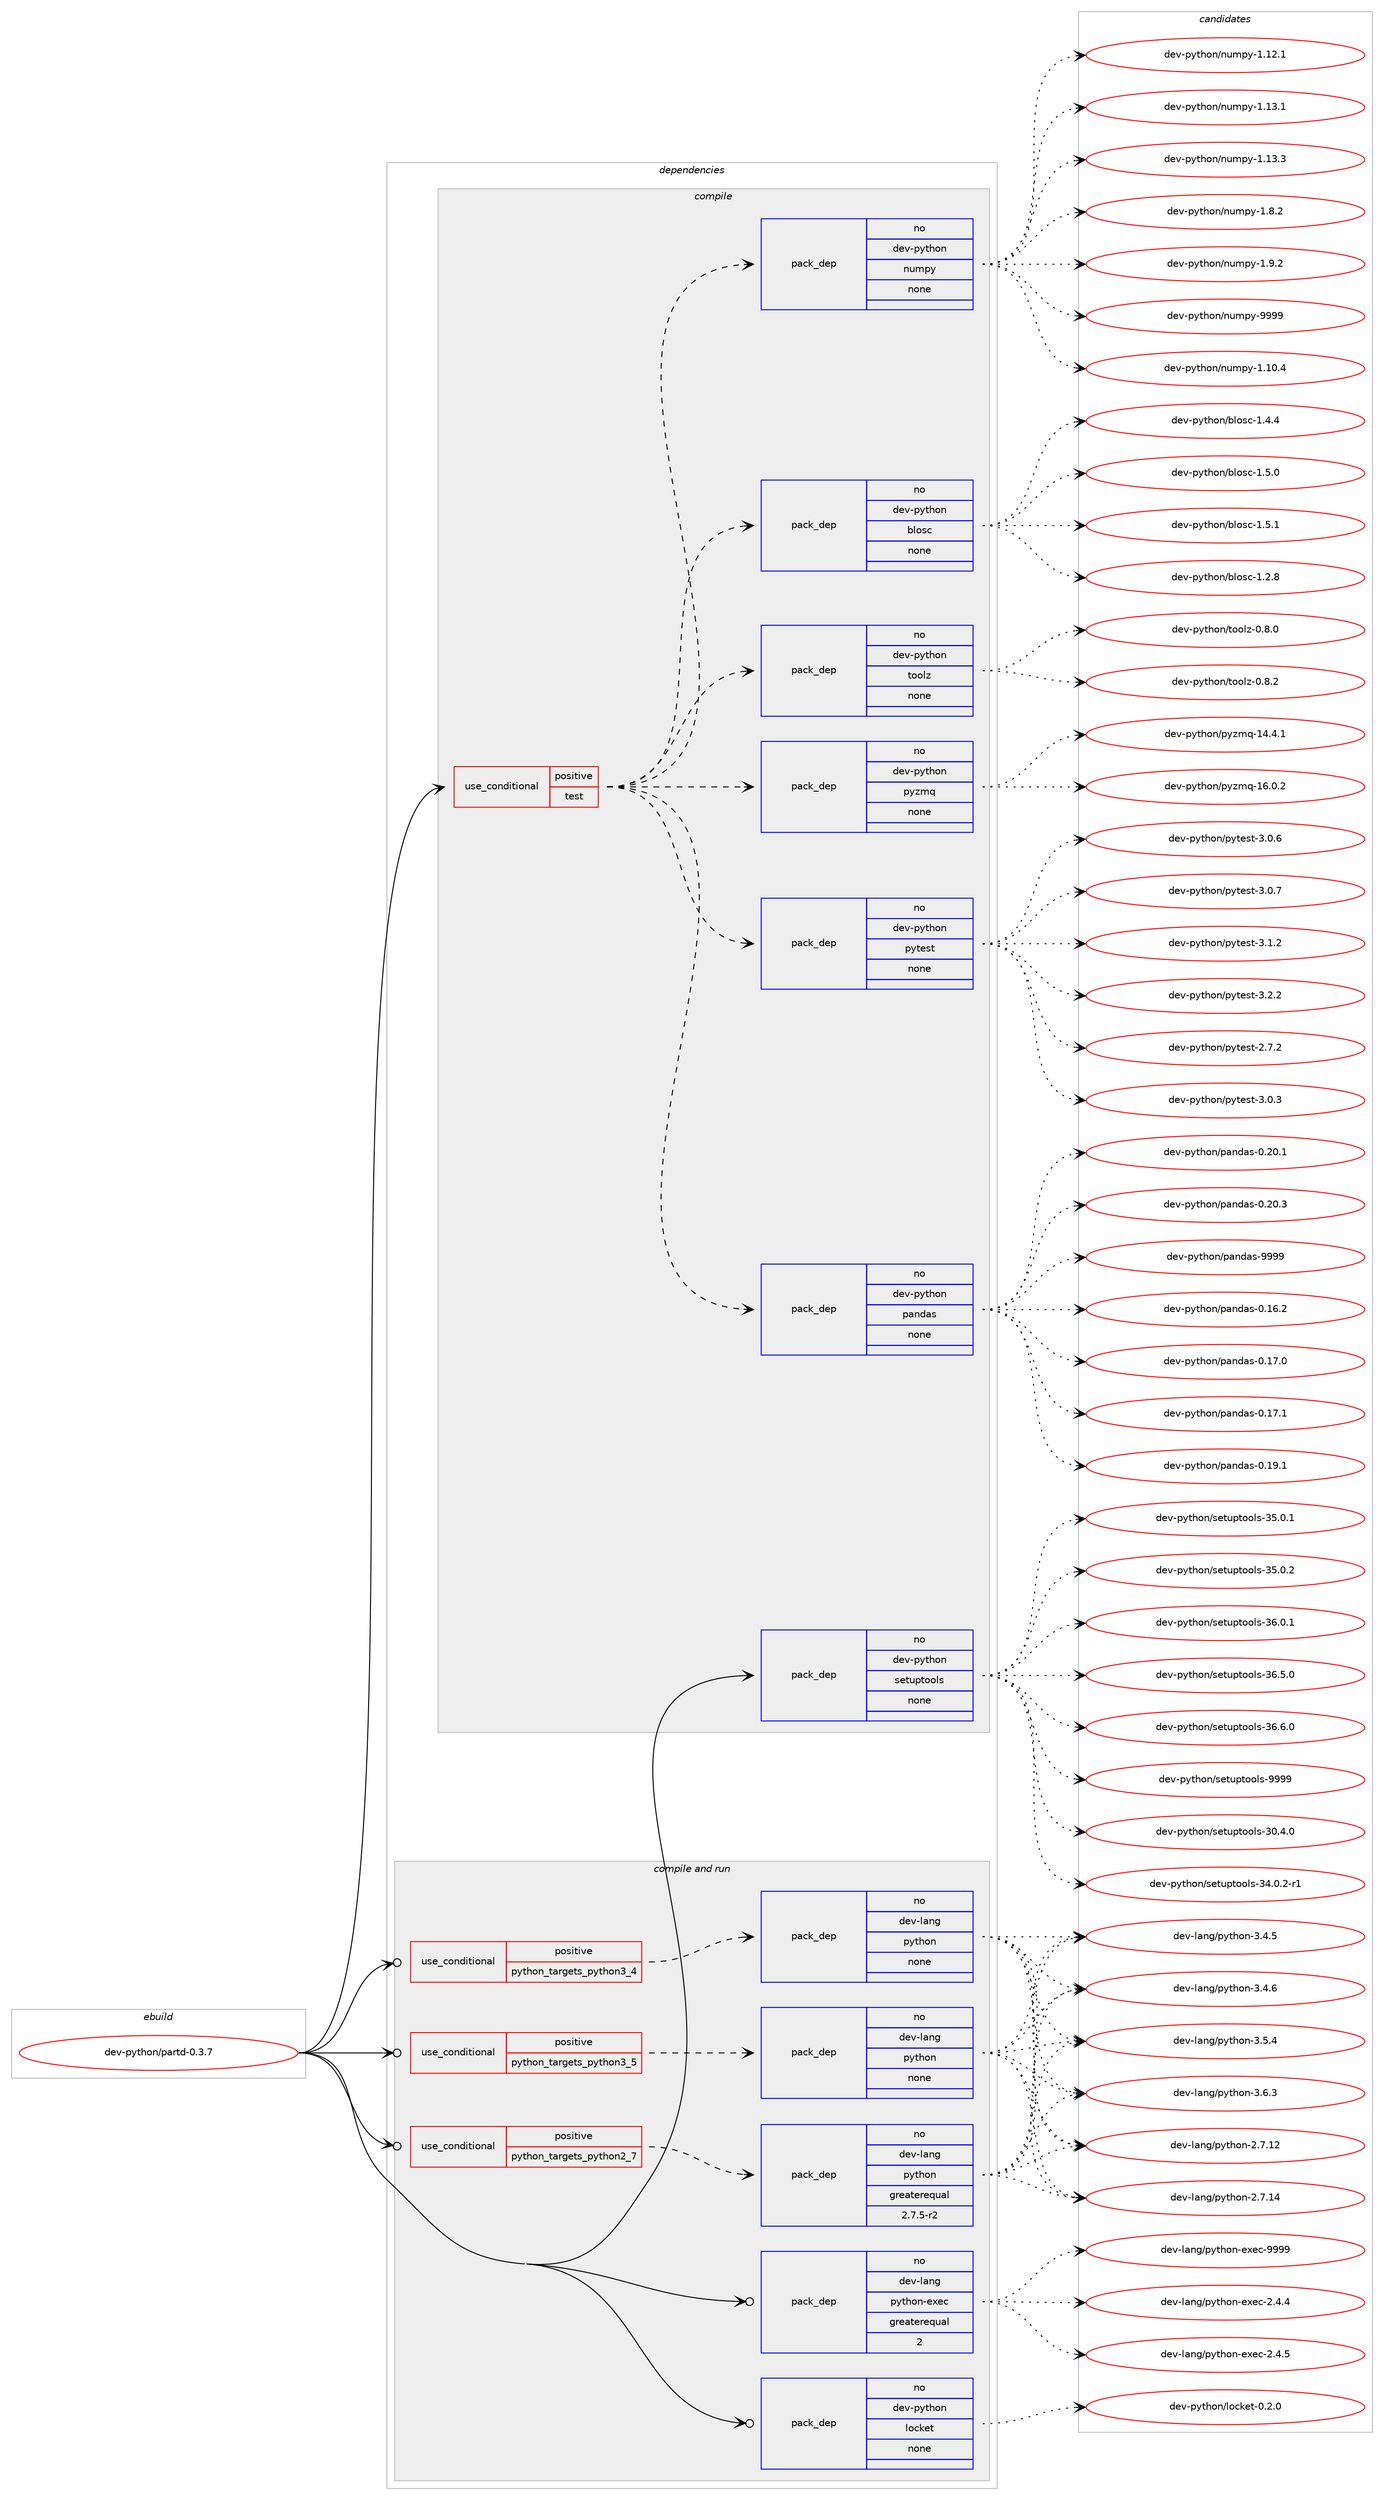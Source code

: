 digraph prolog {

# *************
# Graph options
# *************

newrank=true;
concentrate=true;
compound=true;
graph [rankdir=LR,fontname=Helvetica,fontsize=10,ranksep=1.5];#, ranksep=2.5, nodesep=0.2];
edge  [arrowhead=vee];
node  [fontname=Helvetica,fontsize=10];

# **********
# The ebuild
# **********

subgraph cluster_leftcol {
color=gray;
rank=same;
label=<<i>ebuild</i>>;
id [label="dev-python/partd-0.3.7", color=red, width=4, href="../dev-python/partd-0.3.7.svg"];
}

# ****************
# The dependencies
# ****************

subgraph cluster_midcol {
color=gray;
label=<<i>dependencies</i>>;
subgraph cluster_compile {
fillcolor="#eeeeee";
style=filled;
label=<<i>compile</i>>;
subgraph cond36994 {
dependency172376 [label=<<TABLE BORDER="0" CELLBORDER="1" CELLSPACING="0" CELLPADDING="4"><TR><TD ROWSPAN="3" CELLPADDING="10">use_conditional</TD></TR><TR><TD>positive</TD></TR><TR><TD>test</TD></TR></TABLE>>, shape=none, color=red];
subgraph pack131475 {
dependency172377 [label=<<TABLE BORDER="0" CELLBORDER="1" CELLSPACING="0" CELLPADDING="4" WIDTH="220"><TR><TD ROWSPAN="6" CELLPADDING="30">pack_dep</TD></TR><TR><TD WIDTH="110">no</TD></TR><TR><TD>dev-python</TD></TR><TR><TD>blosc</TD></TR><TR><TD>none</TD></TR><TR><TD></TD></TR></TABLE>>, shape=none, color=blue];
}
dependency172376:e -> dependency172377:w [weight=20,style="dashed",arrowhead="vee"];
subgraph pack131476 {
dependency172378 [label=<<TABLE BORDER="0" CELLBORDER="1" CELLSPACING="0" CELLPADDING="4" WIDTH="220"><TR><TD ROWSPAN="6" CELLPADDING="30">pack_dep</TD></TR><TR><TD WIDTH="110">no</TD></TR><TR><TD>dev-python</TD></TR><TR><TD>numpy</TD></TR><TR><TD>none</TD></TR><TR><TD></TD></TR></TABLE>>, shape=none, color=blue];
}
dependency172376:e -> dependency172378:w [weight=20,style="dashed",arrowhead="vee"];
subgraph pack131477 {
dependency172379 [label=<<TABLE BORDER="0" CELLBORDER="1" CELLSPACING="0" CELLPADDING="4" WIDTH="220"><TR><TD ROWSPAN="6" CELLPADDING="30">pack_dep</TD></TR><TR><TD WIDTH="110">no</TD></TR><TR><TD>dev-python</TD></TR><TR><TD>pandas</TD></TR><TR><TD>none</TD></TR><TR><TD></TD></TR></TABLE>>, shape=none, color=blue];
}
dependency172376:e -> dependency172379:w [weight=20,style="dashed",arrowhead="vee"];
subgraph pack131478 {
dependency172380 [label=<<TABLE BORDER="0" CELLBORDER="1" CELLSPACING="0" CELLPADDING="4" WIDTH="220"><TR><TD ROWSPAN="6" CELLPADDING="30">pack_dep</TD></TR><TR><TD WIDTH="110">no</TD></TR><TR><TD>dev-python</TD></TR><TR><TD>pytest</TD></TR><TR><TD>none</TD></TR><TR><TD></TD></TR></TABLE>>, shape=none, color=blue];
}
dependency172376:e -> dependency172380:w [weight=20,style="dashed",arrowhead="vee"];
subgraph pack131479 {
dependency172381 [label=<<TABLE BORDER="0" CELLBORDER="1" CELLSPACING="0" CELLPADDING="4" WIDTH="220"><TR><TD ROWSPAN="6" CELLPADDING="30">pack_dep</TD></TR><TR><TD WIDTH="110">no</TD></TR><TR><TD>dev-python</TD></TR><TR><TD>pyzmq</TD></TR><TR><TD>none</TD></TR><TR><TD></TD></TR></TABLE>>, shape=none, color=blue];
}
dependency172376:e -> dependency172381:w [weight=20,style="dashed",arrowhead="vee"];
subgraph pack131480 {
dependency172382 [label=<<TABLE BORDER="0" CELLBORDER="1" CELLSPACING="0" CELLPADDING="4" WIDTH="220"><TR><TD ROWSPAN="6" CELLPADDING="30">pack_dep</TD></TR><TR><TD WIDTH="110">no</TD></TR><TR><TD>dev-python</TD></TR><TR><TD>toolz</TD></TR><TR><TD>none</TD></TR><TR><TD></TD></TR></TABLE>>, shape=none, color=blue];
}
dependency172376:e -> dependency172382:w [weight=20,style="dashed",arrowhead="vee"];
}
id:e -> dependency172376:w [weight=20,style="solid",arrowhead="vee"];
subgraph pack131481 {
dependency172383 [label=<<TABLE BORDER="0" CELLBORDER="1" CELLSPACING="0" CELLPADDING="4" WIDTH="220"><TR><TD ROWSPAN="6" CELLPADDING="30">pack_dep</TD></TR><TR><TD WIDTH="110">no</TD></TR><TR><TD>dev-python</TD></TR><TR><TD>setuptools</TD></TR><TR><TD>none</TD></TR><TR><TD></TD></TR></TABLE>>, shape=none, color=blue];
}
id:e -> dependency172383:w [weight=20,style="solid",arrowhead="vee"];
}
subgraph cluster_compileandrun {
fillcolor="#eeeeee";
style=filled;
label=<<i>compile and run</i>>;
subgraph cond36995 {
dependency172384 [label=<<TABLE BORDER="0" CELLBORDER="1" CELLSPACING="0" CELLPADDING="4"><TR><TD ROWSPAN="3" CELLPADDING="10">use_conditional</TD></TR><TR><TD>positive</TD></TR><TR><TD>python_targets_python2_7</TD></TR></TABLE>>, shape=none, color=red];
subgraph pack131482 {
dependency172385 [label=<<TABLE BORDER="0" CELLBORDER="1" CELLSPACING="0" CELLPADDING="4" WIDTH="220"><TR><TD ROWSPAN="6" CELLPADDING="30">pack_dep</TD></TR><TR><TD WIDTH="110">no</TD></TR><TR><TD>dev-lang</TD></TR><TR><TD>python</TD></TR><TR><TD>greaterequal</TD></TR><TR><TD>2.7.5-r2</TD></TR></TABLE>>, shape=none, color=blue];
}
dependency172384:e -> dependency172385:w [weight=20,style="dashed",arrowhead="vee"];
}
id:e -> dependency172384:w [weight=20,style="solid",arrowhead="odotvee"];
subgraph cond36996 {
dependency172386 [label=<<TABLE BORDER="0" CELLBORDER="1" CELLSPACING="0" CELLPADDING="4"><TR><TD ROWSPAN="3" CELLPADDING="10">use_conditional</TD></TR><TR><TD>positive</TD></TR><TR><TD>python_targets_python3_4</TD></TR></TABLE>>, shape=none, color=red];
subgraph pack131483 {
dependency172387 [label=<<TABLE BORDER="0" CELLBORDER="1" CELLSPACING="0" CELLPADDING="4" WIDTH="220"><TR><TD ROWSPAN="6" CELLPADDING="30">pack_dep</TD></TR><TR><TD WIDTH="110">no</TD></TR><TR><TD>dev-lang</TD></TR><TR><TD>python</TD></TR><TR><TD>none</TD></TR><TR><TD></TD></TR></TABLE>>, shape=none, color=blue];
}
dependency172386:e -> dependency172387:w [weight=20,style="dashed",arrowhead="vee"];
}
id:e -> dependency172386:w [weight=20,style="solid",arrowhead="odotvee"];
subgraph cond36997 {
dependency172388 [label=<<TABLE BORDER="0" CELLBORDER="1" CELLSPACING="0" CELLPADDING="4"><TR><TD ROWSPAN="3" CELLPADDING="10">use_conditional</TD></TR><TR><TD>positive</TD></TR><TR><TD>python_targets_python3_5</TD></TR></TABLE>>, shape=none, color=red];
subgraph pack131484 {
dependency172389 [label=<<TABLE BORDER="0" CELLBORDER="1" CELLSPACING="0" CELLPADDING="4" WIDTH="220"><TR><TD ROWSPAN="6" CELLPADDING="30">pack_dep</TD></TR><TR><TD WIDTH="110">no</TD></TR><TR><TD>dev-lang</TD></TR><TR><TD>python</TD></TR><TR><TD>none</TD></TR><TR><TD></TD></TR></TABLE>>, shape=none, color=blue];
}
dependency172388:e -> dependency172389:w [weight=20,style="dashed",arrowhead="vee"];
}
id:e -> dependency172388:w [weight=20,style="solid",arrowhead="odotvee"];
subgraph pack131485 {
dependency172390 [label=<<TABLE BORDER="0" CELLBORDER="1" CELLSPACING="0" CELLPADDING="4" WIDTH="220"><TR><TD ROWSPAN="6" CELLPADDING="30">pack_dep</TD></TR><TR><TD WIDTH="110">no</TD></TR><TR><TD>dev-lang</TD></TR><TR><TD>python-exec</TD></TR><TR><TD>greaterequal</TD></TR><TR><TD>2</TD></TR></TABLE>>, shape=none, color=blue];
}
id:e -> dependency172390:w [weight=20,style="solid",arrowhead="odotvee"];
subgraph pack131486 {
dependency172391 [label=<<TABLE BORDER="0" CELLBORDER="1" CELLSPACING="0" CELLPADDING="4" WIDTH="220"><TR><TD ROWSPAN="6" CELLPADDING="30">pack_dep</TD></TR><TR><TD WIDTH="110">no</TD></TR><TR><TD>dev-python</TD></TR><TR><TD>locket</TD></TR><TR><TD>none</TD></TR><TR><TD></TD></TR></TABLE>>, shape=none, color=blue];
}
id:e -> dependency172391:w [weight=20,style="solid",arrowhead="odotvee"];
}
subgraph cluster_run {
fillcolor="#eeeeee";
style=filled;
label=<<i>run</i>>;
}
}

# **************
# The candidates
# **************

subgraph cluster_choices {
rank=same;
color=gray;
label=<<i>candidates</i>>;

subgraph choice131475 {
color=black;
nodesep=1;
choice10010111845112121116104111110479810811111599454946504656 [label="dev-python/blosc-1.2.8", color=red, width=4,href="../dev-python/blosc-1.2.8.svg"];
choice10010111845112121116104111110479810811111599454946524652 [label="dev-python/blosc-1.4.4", color=red, width=4,href="../dev-python/blosc-1.4.4.svg"];
choice10010111845112121116104111110479810811111599454946534648 [label="dev-python/blosc-1.5.0", color=red, width=4,href="../dev-python/blosc-1.5.0.svg"];
choice10010111845112121116104111110479810811111599454946534649 [label="dev-python/blosc-1.5.1", color=red, width=4,href="../dev-python/blosc-1.5.1.svg"];
dependency172377:e -> choice10010111845112121116104111110479810811111599454946504656:w [style=dotted,weight="100"];
dependency172377:e -> choice10010111845112121116104111110479810811111599454946524652:w [style=dotted,weight="100"];
dependency172377:e -> choice10010111845112121116104111110479810811111599454946534648:w [style=dotted,weight="100"];
dependency172377:e -> choice10010111845112121116104111110479810811111599454946534649:w [style=dotted,weight="100"];
}
subgraph choice131476 {
color=black;
nodesep=1;
choice100101118451121211161041111104711011710911212145494649484652 [label="dev-python/numpy-1.10.4", color=red, width=4,href="../dev-python/numpy-1.10.4.svg"];
choice100101118451121211161041111104711011710911212145494649504649 [label="dev-python/numpy-1.12.1", color=red, width=4,href="../dev-python/numpy-1.12.1.svg"];
choice100101118451121211161041111104711011710911212145494649514649 [label="dev-python/numpy-1.13.1", color=red, width=4,href="../dev-python/numpy-1.13.1.svg"];
choice100101118451121211161041111104711011710911212145494649514651 [label="dev-python/numpy-1.13.3", color=red, width=4,href="../dev-python/numpy-1.13.3.svg"];
choice1001011184511212111610411111047110117109112121454946564650 [label="dev-python/numpy-1.8.2", color=red, width=4,href="../dev-python/numpy-1.8.2.svg"];
choice1001011184511212111610411111047110117109112121454946574650 [label="dev-python/numpy-1.9.2", color=red, width=4,href="../dev-python/numpy-1.9.2.svg"];
choice10010111845112121116104111110471101171091121214557575757 [label="dev-python/numpy-9999", color=red, width=4,href="../dev-python/numpy-9999.svg"];
dependency172378:e -> choice100101118451121211161041111104711011710911212145494649484652:w [style=dotted,weight="100"];
dependency172378:e -> choice100101118451121211161041111104711011710911212145494649504649:w [style=dotted,weight="100"];
dependency172378:e -> choice100101118451121211161041111104711011710911212145494649514649:w [style=dotted,weight="100"];
dependency172378:e -> choice100101118451121211161041111104711011710911212145494649514651:w [style=dotted,weight="100"];
dependency172378:e -> choice1001011184511212111610411111047110117109112121454946564650:w [style=dotted,weight="100"];
dependency172378:e -> choice1001011184511212111610411111047110117109112121454946574650:w [style=dotted,weight="100"];
dependency172378:e -> choice10010111845112121116104111110471101171091121214557575757:w [style=dotted,weight="100"];
}
subgraph choice131477 {
color=black;
nodesep=1;
choice1001011184511212111610411111047112971101009711545484649544650 [label="dev-python/pandas-0.16.2", color=red, width=4,href="../dev-python/pandas-0.16.2.svg"];
choice1001011184511212111610411111047112971101009711545484649554648 [label="dev-python/pandas-0.17.0", color=red, width=4,href="../dev-python/pandas-0.17.0.svg"];
choice1001011184511212111610411111047112971101009711545484649554649 [label="dev-python/pandas-0.17.1", color=red, width=4,href="../dev-python/pandas-0.17.1.svg"];
choice1001011184511212111610411111047112971101009711545484649574649 [label="dev-python/pandas-0.19.1", color=red, width=4,href="../dev-python/pandas-0.19.1.svg"];
choice1001011184511212111610411111047112971101009711545484650484649 [label="dev-python/pandas-0.20.1", color=red, width=4,href="../dev-python/pandas-0.20.1.svg"];
choice1001011184511212111610411111047112971101009711545484650484651 [label="dev-python/pandas-0.20.3", color=red, width=4,href="../dev-python/pandas-0.20.3.svg"];
choice100101118451121211161041111104711297110100971154557575757 [label="dev-python/pandas-9999", color=red, width=4,href="../dev-python/pandas-9999.svg"];
dependency172379:e -> choice1001011184511212111610411111047112971101009711545484649544650:w [style=dotted,weight="100"];
dependency172379:e -> choice1001011184511212111610411111047112971101009711545484649554648:w [style=dotted,weight="100"];
dependency172379:e -> choice1001011184511212111610411111047112971101009711545484649554649:w [style=dotted,weight="100"];
dependency172379:e -> choice1001011184511212111610411111047112971101009711545484649574649:w [style=dotted,weight="100"];
dependency172379:e -> choice1001011184511212111610411111047112971101009711545484650484649:w [style=dotted,weight="100"];
dependency172379:e -> choice1001011184511212111610411111047112971101009711545484650484651:w [style=dotted,weight="100"];
dependency172379:e -> choice100101118451121211161041111104711297110100971154557575757:w [style=dotted,weight="100"];
}
subgraph choice131478 {
color=black;
nodesep=1;
choice1001011184511212111610411111047112121116101115116455046554650 [label="dev-python/pytest-2.7.2", color=red, width=4,href="../dev-python/pytest-2.7.2.svg"];
choice1001011184511212111610411111047112121116101115116455146484651 [label="dev-python/pytest-3.0.3", color=red, width=4,href="../dev-python/pytest-3.0.3.svg"];
choice1001011184511212111610411111047112121116101115116455146484654 [label="dev-python/pytest-3.0.6", color=red, width=4,href="../dev-python/pytest-3.0.6.svg"];
choice1001011184511212111610411111047112121116101115116455146484655 [label="dev-python/pytest-3.0.7", color=red, width=4,href="../dev-python/pytest-3.0.7.svg"];
choice1001011184511212111610411111047112121116101115116455146494650 [label="dev-python/pytest-3.1.2", color=red, width=4,href="../dev-python/pytest-3.1.2.svg"];
choice1001011184511212111610411111047112121116101115116455146504650 [label="dev-python/pytest-3.2.2", color=red, width=4,href="../dev-python/pytest-3.2.2.svg"];
dependency172380:e -> choice1001011184511212111610411111047112121116101115116455046554650:w [style=dotted,weight="100"];
dependency172380:e -> choice1001011184511212111610411111047112121116101115116455146484651:w [style=dotted,weight="100"];
dependency172380:e -> choice1001011184511212111610411111047112121116101115116455146484654:w [style=dotted,weight="100"];
dependency172380:e -> choice1001011184511212111610411111047112121116101115116455146484655:w [style=dotted,weight="100"];
dependency172380:e -> choice1001011184511212111610411111047112121116101115116455146494650:w [style=dotted,weight="100"];
dependency172380:e -> choice1001011184511212111610411111047112121116101115116455146504650:w [style=dotted,weight="100"];
}
subgraph choice131479 {
color=black;
nodesep=1;
choice100101118451121211161041111104711212112210911345495246524649 [label="dev-python/pyzmq-14.4.1", color=red, width=4,href="../dev-python/pyzmq-14.4.1.svg"];
choice100101118451121211161041111104711212112210911345495446484650 [label="dev-python/pyzmq-16.0.2", color=red, width=4,href="../dev-python/pyzmq-16.0.2.svg"];
dependency172381:e -> choice100101118451121211161041111104711212112210911345495246524649:w [style=dotted,weight="100"];
dependency172381:e -> choice100101118451121211161041111104711212112210911345495446484650:w [style=dotted,weight="100"];
}
subgraph choice131480 {
color=black;
nodesep=1;
choice1001011184511212111610411111047116111111108122454846564648 [label="dev-python/toolz-0.8.0", color=red, width=4,href="../dev-python/toolz-0.8.0.svg"];
choice1001011184511212111610411111047116111111108122454846564650 [label="dev-python/toolz-0.8.2", color=red, width=4,href="../dev-python/toolz-0.8.2.svg"];
dependency172382:e -> choice1001011184511212111610411111047116111111108122454846564648:w [style=dotted,weight="100"];
dependency172382:e -> choice1001011184511212111610411111047116111111108122454846564650:w [style=dotted,weight="100"];
}
subgraph choice131481 {
color=black;
nodesep=1;
choice100101118451121211161041111104711510111611711211611111110811545514846524648 [label="dev-python/setuptools-30.4.0", color=red, width=4,href="../dev-python/setuptools-30.4.0.svg"];
choice1001011184511212111610411111047115101116117112116111111108115455152464846504511449 [label="dev-python/setuptools-34.0.2-r1", color=red, width=4,href="../dev-python/setuptools-34.0.2-r1.svg"];
choice100101118451121211161041111104711510111611711211611111110811545515346484649 [label="dev-python/setuptools-35.0.1", color=red, width=4,href="../dev-python/setuptools-35.0.1.svg"];
choice100101118451121211161041111104711510111611711211611111110811545515346484650 [label="dev-python/setuptools-35.0.2", color=red, width=4,href="../dev-python/setuptools-35.0.2.svg"];
choice100101118451121211161041111104711510111611711211611111110811545515446484649 [label="dev-python/setuptools-36.0.1", color=red, width=4,href="../dev-python/setuptools-36.0.1.svg"];
choice100101118451121211161041111104711510111611711211611111110811545515446534648 [label="dev-python/setuptools-36.5.0", color=red, width=4,href="../dev-python/setuptools-36.5.0.svg"];
choice100101118451121211161041111104711510111611711211611111110811545515446544648 [label="dev-python/setuptools-36.6.0", color=red, width=4,href="../dev-python/setuptools-36.6.0.svg"];
choice10010111845112121116104111110471151011161171121161111111081154557575757 [label="dev-python/setuptools-9999", color=red, width=4,href="../dev-python/setuptools-9999.svg"];
dependency172383:e -> choice100101118451121211161041111104711510111611711211611111110811545514846524648:w [style=dotted,weight="100"];
dependency172383:e -> choice1001011184511212111610411111047115101116117112116111111108115455152464846504511449:w [style=dotted,weight="100"];
dependency172383:e -> choice100101118451121211161041111104711510111611711211611111110811545515346484649:w [style=dotted,weight="100"];
dependency172383:e -> choice100101118451121211161041111104711510111611711211611111110811545515346484650:w [style=dotted,weight="100"];
dependency172383:e -> choice100101118451121211161041111104711510111611711211611111110811545515446484649:w [style=dotted,weight="100"];
dependency172383:e -> choice100101118451121211161041111104711510111611711211611111110811545515446534648:w [style=dotted,weight="100"];
dependency172383:e -> choice100101118451121211161041111104711510111611711211611111110811545515446544648:w [style=dotted,weight="100"];
dependency172383:e -> choice10010111845112121116104111110471151011161171121161111111081154557575757:w [style=dotted,weight="100"];
}
subgraph choice131482 {
color=black;
nodesep=1;
choice10010111845108971101034711212111610411111045504655464950 [label="dev-lang/python-2.7.12", color=red, width=4,href="../dev-lang/python-2.7.12.svg"];
choice10010111845108971101034711212111610411111045504655464952 [label="dev-lang/python-2.7.14", color=red, width=4,href="../dev-lang/python-2.7.14.svg"];
choice100101118451089711010347112121116104111110455146524653 [label="dev-lang/python-3.4.5", color=red, width=4,href="../dev-lang/python-3.4.5.svg"];
choice100101118451089711010347112121116104111110455146524654 [label="dev-lang/python-3.4.6", color=red, width=4,href="../dev-lang/python-3.4.6.svg"];
choice100101118451089711010347112121116104111110455146534652 [label="dev-lang/python-3.5.4", color=red, width=4,href="../dev-lang/python-3.5.4.svg"];
choice100101118451089711010347112121116104111110455146544651 [label="dev-lang/python-3.6.3", color=red, width=4,href="../dev-lang/python-3.6.3.svg"];
dependency172385:e -> choice10010111845108971101034711212111610411111045504655464950:w [style=dotted,weight="100"];
dependency172385:e -> choice10010111845108971101034711212111610411111045504655464952:w [style=dotted,weight="100"];
dependency172385:e -> choice100101118451089711010347112121116104111110455146524653:w [style=dotted,weight="100"];
dependency172385:e -> choice100101118451089711010347112121116104111110455146524654:w [style=dotted,weight="100"];
dependency172385:e -> choice100101118451089711010347112121116104111110455146534652:w [style=dotted,weight="100"];
dependency172385:e -> choice100101118451089711010347112121116104111110455146544651:w [style=dotted,weight="100"];
}
subgraph choice131483 {
color=black;
nodesep=1;
choice10010111845108971101034711212111610411111045504655464950 [label="dev-lang/python-2.7.12", color=red, width=4,href="../dev-lang/python-2.7.12.svg"];
choice10010111845108971101034711212111610411111045504655464952 [label="dev-lang/python-2.7.14", color=red, width=4,href="../dev-lang/python-2.7.14.svg"];
choice100101118451089711010347112121116104111110455146524653 [label="dev-lang/python-3.4.5", color=red, width=4,href="../dev-lang/python-3.4.5.svg"];
choice100101118451089711010347112121116104111110455146524654 [label="dev-lang/python-3.4.6", color=red, width=4,href="../dev-lang/python-3.4.6.svg"];
choice100101118451089711010347112121116104111110455146534652 [label="dev-lang/python-3.5.4", color=red, width=4,href="../dev-lang/python-3.5.4.svg"];
choice100101118451089711010347112121116104111110455146544651 [label="dev-lang/python-3.6.3", color=red, width=4,href="../dev-lang/python-3.6.3.svg"];
dependency172387:e -> choice10010111845108971101034711212111610411111045504655464950:w [style=dotted,weight="100"];
dependency172387:e -> choice10010111845108971101034711212111610411111045504655464952:w [style=dotted,weight="100"];
dependency172387:e -> choice100101118451089711010347112121116104111110455146524653:w [style=dotted,weight="100"];
dependency172387:e -> choice100101118451089711010347112121116104111110455146524654:w [style=dotted,weight="100"];
dependency172387:e -> choice100101118451089711010347112121116104111110455146534652:w [style=dotted,weight="100"];
dependency172387:e -> choice100101118451089711010347112121116104111110455146544651:w [style=dotted,weight="100"];
}
subgraph choice131484 {
color=black;
nodesep=1;
choice10010111845108971101034711212111610411111045504655464950 [label="dev-lang/python-2.7.12", color=red, width=4,href="../dev-lang/python-2.7.12.svg"];
choice10010111845108971101034711212111610411111045504655464952 [label="dev-lang/python-2.7.14", color=red, width=4,href="../dev-lang/python-2.7.14.svg"];
choice100101118451089711010347112121116104111110455146524653 [label="dev-lang/python-3.4.5", color=red, width=4,href="../dev-lang/python-3.4.5.svg"];
choice100101118451089711010347112121116104111110455146524654 [label="dev-lang/python-3.4.6", color=red, width=4,href="../dev-lang/python-3.4.6.svg"];
choice100101118451089711010347112121116104111110455146534652 [label="dev-lang/python-3.5.4", color=red, width=4,href="../dev-lang/python-3.5.4.svg"];
choice100101118451089711010347112121116104111110455146544651 [label="dev-lang/python-3.6.3", color=red, width=4,href="../dev-lang/python-3.6.3.svg"];
dependency172389:e -> choice10010111845108971101034711212111610411111045504655464950:w [style=dotted,weight="100"];
dependency172389:e -> choice10010111845108971101034711212111610411111045504655464952:w [style=dotted,weight="100"];
dependency172389:e -> choice100101118451089711010347112121116104111110455146524653:w [style=dotted,weight="100"];
dependency172389:e -> choice100101118451089711010347112121116104111110455146524654:w [style=dotted,weight="100"];
dependency172389:e -> choice100101118451089711010347112121116104111110455146534652:w [style=dotted,weight="100"];
dependency172389:e -> choice100101118451089711010347112121116104111110455146544651:w [style=dotted,weight="100"];
}
subgraph choice131485 {
color=black;
nodesep=1;
choice1001011184510897110103471121211161041111104510112010199455046524652 [label="dev-lang/python-exec-2.4.4", color=red, width=4,href="../dev-lang/python-exec-2.4.4.svg"];
choice1001011184510897110103471121211161041111104510112010199455046524653 [label="dev-lang/python-exec-2.4.5", color=red, width=4,href="../dev-lang/python-exec-2.4.5.svg"];
choice10010111845108971101034711212111610411111045101120101994557575757 [label="dev-lang/python-exec-9999", color=red, width=4,href="../dev-lang/python-exec-9999.svg"];
dependency172390:e -> choice1001011184510897110103471121211161041111104510112010199455046524652:w [style=dotted,weight="100"];
dependency172390:e -> choice1001011184510897110103471121211161041111104510112010199455046524653:w [style=dotted,weight="100"];
dependency172390:e -> choice10010111845108971101034711212111610411111045101120101994557575757:w [style=dotted,weight="100"];
}
subgraph choice131486 {
color=black;
nodesep=1;
choice100101118451121211161041111104710811199107101116454846504648 [label="dev-python/locket-0.2.0", color=red, width=4,href="../dev-python/locket-0.2.0.svg"];
dependency172391:e -> choice100101118451121211161041111104710811199107101116454846504648:w [style=dotted,weight="100"];
}
}

}
